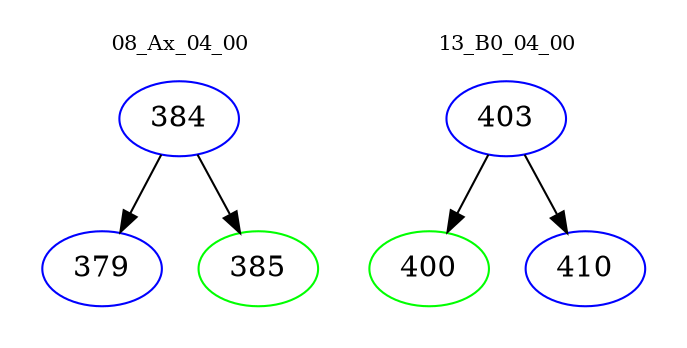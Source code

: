 digraph{
subgraph cluster_0 {
color = white
label = "08_Ax_04_00";
fontsize=10;
T0_384 [label="384", color="blue"]
T0_384 -> T0_379 [color="black"]
T0_379 [label="379", color="blue"]
T0_384 -> T0_385 [color="black"]
T0_385 [label="385", color="green"]
}
subgraph cluster_1 {
color = white
label = "13_B0_04_00";
fontsize=10;
T1_403 [label="403", color="blue"]
T1_403 -> T1_400 [color="black"]
T1_400 [label="400", color="green"]
T1_403 -> T1_410 [color="black"]
T1_410 [label="410", color="blue"]
}
}
